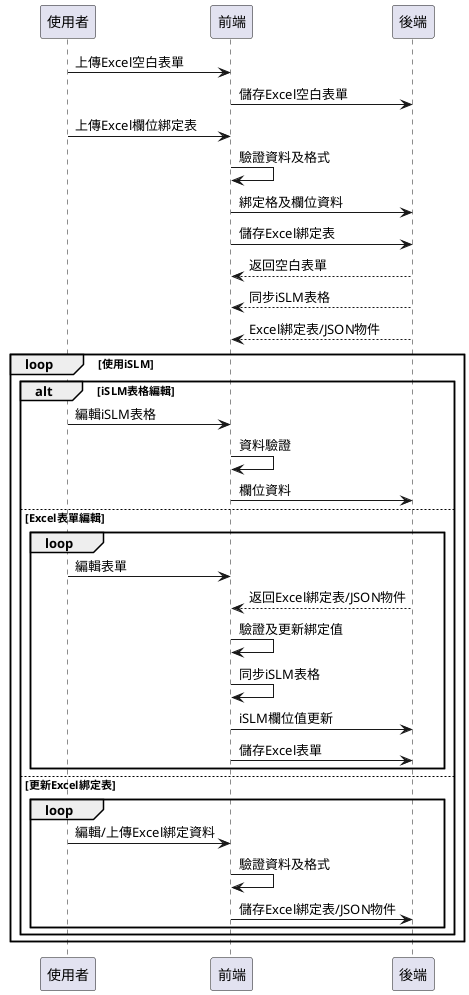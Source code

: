 @startuml

使用者 -> 前端: 上傳Excel空白表單
前端 -> 後端: 儲存Excel空白表單

使用者 -> 前端: 上傳Excel欄位綁定表
前端 -> 前端: 驗證資料及格式
前端 -> 後端: 綁定格及欄位資料
前端 -> 後端: 儲存Excel綁定表

後端 --> 前端: 返回空白表單
後端 --> 前端: 同步iSLM表格
後端 --> 前端: Excel綁定表/JSON物件

loop 使用iSLM
  alt iSLM表格編輯
    使用者 -> 前端: 編輯iSLM表格
    前端 -> 前端: 資料驗證
    前端 -> 後端: 欄位資料
  else Excel表單編輯
    loop
      使用者 -> 前端: 編輯表單
      後端 --> 前端: 返回Excel綁定表/JSON物件
      前端 -> 前端: 驗證及更新綁定值
      前端 -> 前端: 同步iSLM表格
      前端 -> 後端: iSLM欄位值更新
      前端 -> 後端: 儲存Excel表單
    end
  else 更新Excel綁定表
    loop
      使用者 -> 前端: 編輯/上傳Excel綁定資料
      前端 -> 前端: 驗證資料及格式
      前端 -> 後端: 儲存Excel綁定表/JSON物件
    end
  end
end
@enduml
